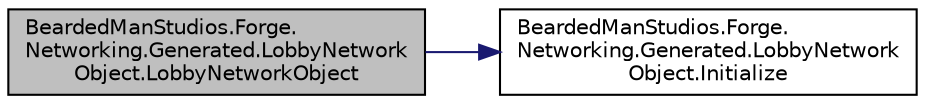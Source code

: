 digraph "BeardedManStudios.Forge.Networking.Generated.LobbyNetworkObject.LobbyNetworkObject"
{
 // LATEX_PDF_SIZE
  edge [fontname="Helvetica",fontsize="10",labelfontname="Helvetica",labelfontsize="10"];
  node [fontname="Helvetica",fontsize="10",shape=record];
  rankdir="LR";
  Node2 [label="BeardedManStudios.Forge.\lNetworking.Generated.LobbyNetwork\lObject.LobbyNetworkObject",height=0.2,width=0.4,color="black", fillcolor="grey75", style="filled", fontcolor="black",tooltip=" "];
  Node2 -> Node3 [color="midnightblue",fontsize="10",style="solid",fontname="Helvetica"];
  Node3 [label="BeardedManStudios.Forge.\lNetworking.Generated.LobbyNetwork\lObject.Initialize",height=0.2,width=0.4,color="black", fillcolor="white", style="filled",URL="$class_bearded_man_studios_1_1_forge_1_1_networking_1_1_generated_1_1_lobby_network_object.html#a335100a4c12f9424ec7bc85b8cce754e",tooltip=" "];
}
